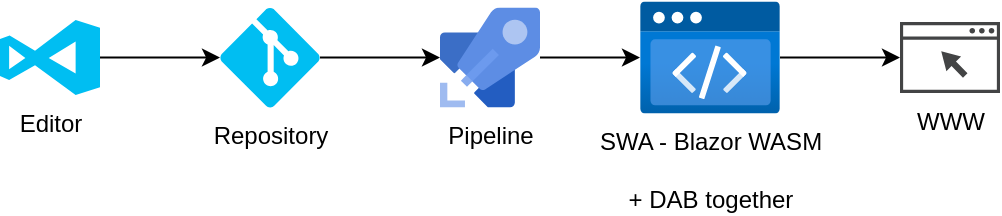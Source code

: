 <mxfile version="24.2.2" type="device">
  <diagram name="Page-1" id="JW4wQgGCv-FUl63rrOrH">
    <mxGraphModel dx="2924" dy="1106" grid="1" gridSize="10" guides="1" tooltips="1" connect="1" arrows="1" fold="1" page="1" pageScale="1" pageWidth="850" pageHeight="1100" math="0" shadow="0">
      <root>
        <mxCell id="0" />
        <mxCell id="1" parent="0" />
        <mxCell id="f9g9lOPVKrhHtXXRZV_R-24" style="edgeStyle=orthogonalEdgeStyle;rounded=0;orthogonalLoop=1;jettySize=auto;html=1;" parent="1" source="BXBd8-tKlisG6qyAHsOw-7" target="f9g9lOPVKrhHtXXRZV_R-11" edge="1">
          <mxGeometry relative="1" as="geometry" />
        </mxCell>
        <mxCell id="BXBd8-tKlisG6qyAHsOw-7" value="SWA - Blazor WASM&lt;br&gt;&lt;br&gt;+ DAB together" style="image;aspect=fixed;html=1;points=[];align=center;fontSize=12;image=img/lib/azure2/preview/Static_Apps.svg;" parent="1" vertex="1">
          <mxGeometry x="10" y="50.75" width="70" height="56.0" as="geometry" />
        </mxCell>
        <mxCell id="f9g9lOPVKrhHtXXRZV_R-21" value="" style="edgeStyle=orthogonalEdgeStyle;rounded=0;orthogonalLoop=1;jettySize=auto;html=1;" parent="1" source="f9g9lOPVKrhHtXXRZV_R-4" target="f9g9lOPVKrhHtXXRZV_R-5" edge="1">
          <mxGeometry relative="1" as="geometry" />
        </mxCell>
        <mxCell id="f9g9lOPVKrhHtXXRZV_R-4" value="Editor" style="verticalLabelPosition=bottom;html=1;verticalAlign=top;align=center;strokeColor=none;fillColor=#00BEF2;shape=mxgraph.azure.visual_studio_online;" parent="1" vertex="1">
          <mxGeometry x="-310" y="60" width="50" height="37.5" as="geometry" />
        </mxCell>
        <mxCell id="f9g9lOPVKrhHtXXRZV_R-22" value="" style="edgeStyle=orthogonalEdgeStyle;rounded=0;orthogonalLoop=1;jettySize=auto;html=1;" parent="1" source="f9g9lOPVKrhHtXXRZV_R-5" target="f9g9lOPVKrhHtXXRZV_R-7" edge="1">
          <mxGeometry relative="1" as="geometry" />
        </mxCell>
        <mxCell id="f9g9lOPVKrhHtXXRZV_R-5" value="Repository" style="verticalLabelPosition=bottom;html=1;verticalAlign=top;align=center;strokeColor=none;fillColor=#00BEF2;shape=mxgraph.azure.git_repository;" parent="1" vertex="1">
          <mxGeometry x="-200" y="53.75" width="50" height="50" as="geometry" />
        </mxCell>
        <mxCell id="f9g9lOPVKrhHtXXRZV_R-23" value="" style="edgeStyle=orthogonalEdgeStyle;rounded=0;orthogonalLoop=1;jettySize=auto;html=1;" parent="1" source="f9g9lOPVKrhHtXXRZV_R-7" target="BXBd8-tKlisG6qyAHsOw-7" edge="1">
          <mxGeometry relative="1" as="geometry" />
        </mxCell>
        <mxCell id="f9g9lOPVKrhHtXXRZV_R-7" value="Pipeline" style="image;sketch=0;aspect=fixed;html=1;points=[];align=center;fontSize=12;image=img/lib/mscae/Azure_Pipelines.svg;" parent="1" vertex="1">
          <mxGeometry x="-90" y="53.75" width="50" height="50" as="geometry" />
        </mxCell>
        <mxCell id="f9g9lOPVKrhHtXXRZV_R-11" value="WWW" style="sketch=0;pointerEvents=1;shadow=0;dashed=0;html=1;strokeColor=none;fillColor=#434445;aspect=fixed;labelPosition=center;verticalLabelPosition=bottom;verticalAlign=top;align=center;outlineConnect=0;shape=mxgraph.vvd.web_browser;" parent="1" vertex="1">
          <mxGeometry x="140" y="61" width="50" height="35.5" as="geometry" />
        </mxCell>
      </root>
    </mxGraphModel>
  </diagram>
</mxfile>
